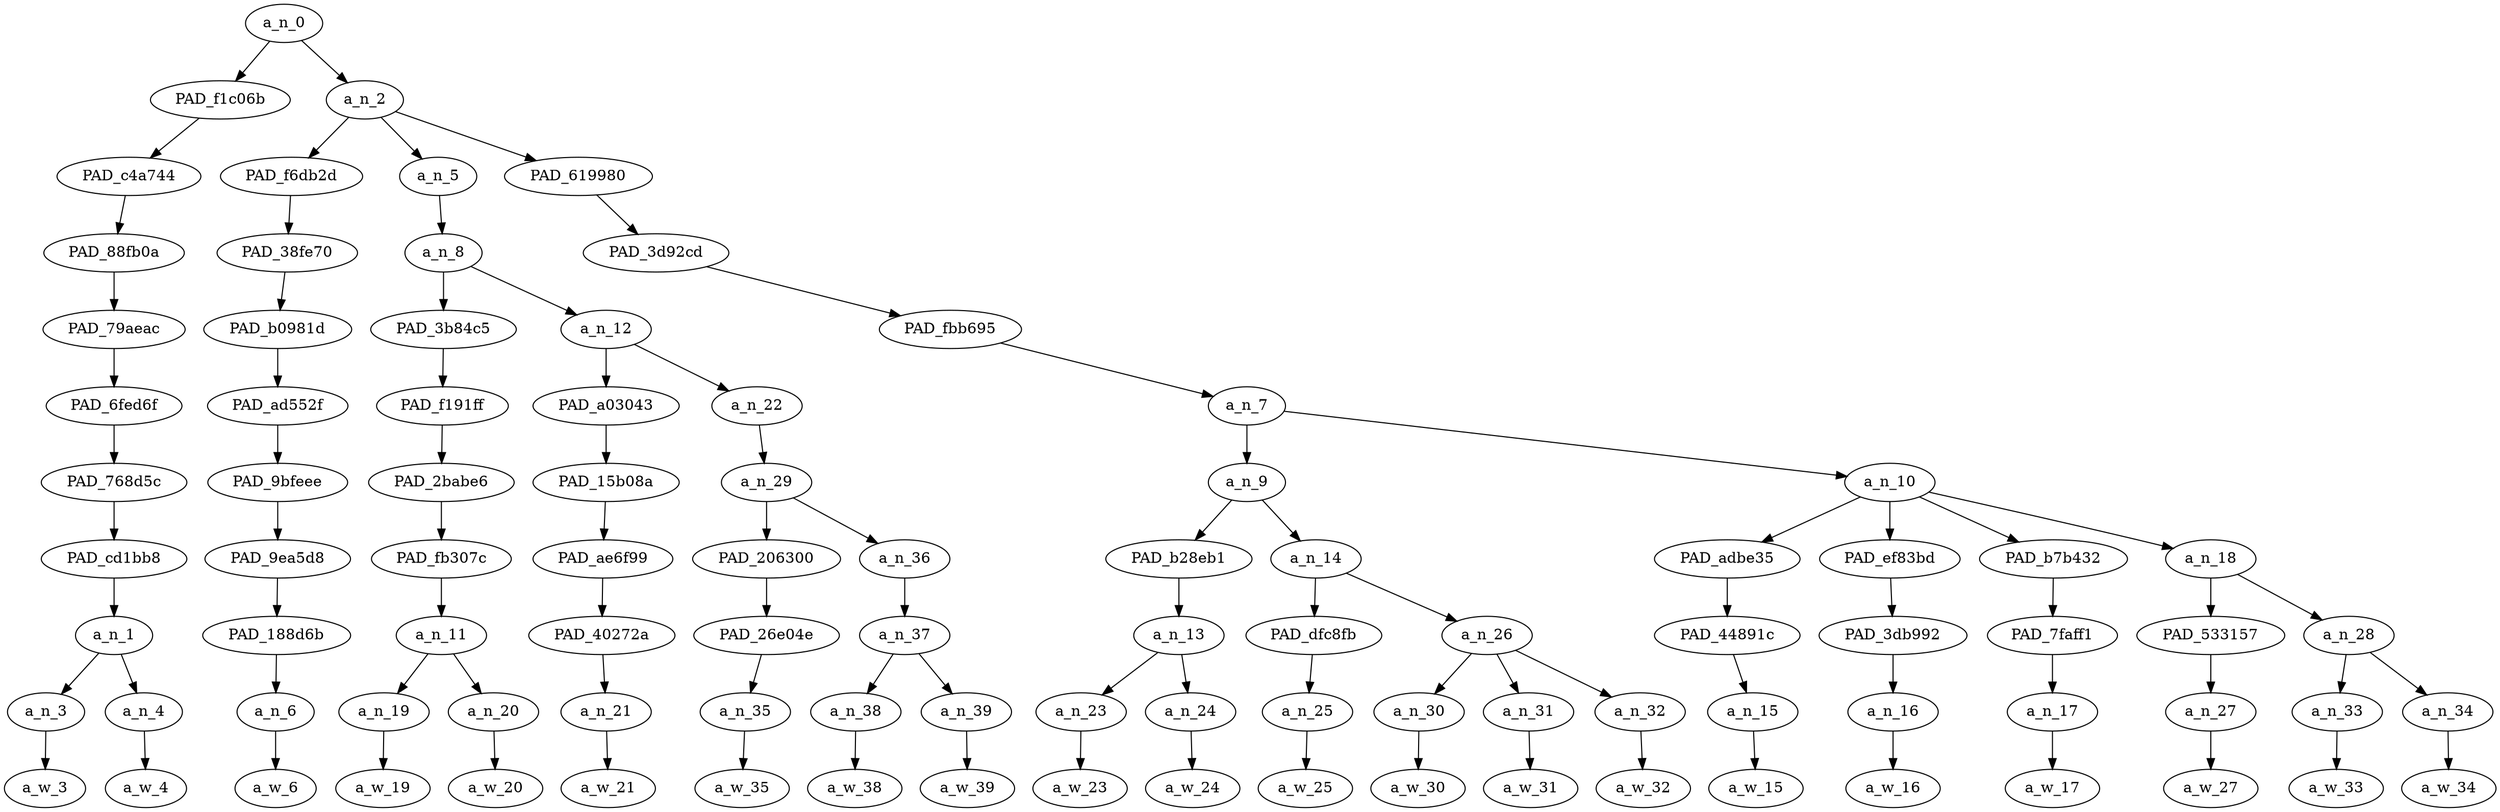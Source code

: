 strict digraph "" {
	a_n_0	[div_dir=1,
		index=0,
		level=10,
		pos="4.484375,10!",
		text_span="[0, 1, 2, 3, 4, 5, 6, 7, 8, 9, 10, 11, 12, 13, 14, 15, 16, 17, 18, 19, 20]",
		value=1.00000002];
	PAD_f1c06b	[div_dir=1,
		index=0,
		level=9,
		pos="0.5,9!",
		text_span="[0, 1]",
		value=0.12447607];
	a_n_0 -> PAD_f1c06b;
	a_n_2	[div_dir=1,
		index=1,
		level=9,
		pos="8.46875,9!",
		text_span="[2, 3, 4, 5, 6, 7, 8, 9, 10, 11, 12, 13, 14, 15, 16, 17, 18, 19, 20]",
		value=0.87533481];
	a_n_0 -> a_n_2;
	PAD_c4a744	[div_dir=1,
		index=0,
		level=8,
		pos="0.5,8!",
		text_span="[0, 1]",
		value=0.12447607];
	PAD_f1c06b -> PAD_c4a744;
	PAD_88fb0a	[div_dir=1,
		index=0,
		level=7,
		pos="0.5,7!",
		text_span="[0, 1]",
		value=0.12447607];
	PAD_c4a744 -> PAD_88fb0a;
	PAD_79aeac	[div_dir=1,
		index=0,
		level=6,
		pos="0.5,6!",
		text_span="[0, 1]",
		value=0.12447607];
	PAD_88fb0a -> PAD_79aeac;
	PAD_6fed6f	[div_dir=1,
		index=0,
		level=5,
		pos="0.5,5!",
		text_span="[0, 1]",
		value=0.12447607];
	PAD_79aeac -> PAD_6fed6f;
	PAD_768d5c	[div_dir=1,
		index=0,
		level=4,
		pos="0.5,4!",
		text_span="[0, 1]",
		value=0.12447607];
	PAD_6fed6f -> PAD_768d5c;
	PAD_cd1bb8	[div_dir=1,
		index=0,
		level=3,
		pos="0.5,3!",
		text_span="[0, 1]",
		value=0.12447607];
	PAD_768d5c -> PAD_cd1bb8;
	a_n_1	[div_dir=1,
		index=0,
		level=2,
		pos="0.5,2!",
		text_span="[0, 1]",
		value=0.12447607];
	PAD_cd1bb8 -> a_n_1;
	a_n_3	[div_dir=1,
		index=0,
		level=1,
		pos="0.0,1!",
		text_span="[0]",
		value=0.06456121];
	a_n_1 -> a_n_3;
	a_n_4	[div_dir=-1,
		index=1,
		level=1,
		pos="1.0,1!",
		text_span="[1]",
		value=0.05963759];
	a_n_1 -> a_n_4;
	a_w_3	[div_dir=0,
		index=0,
		level=0,
		pos="0,0!",
		text_span="[0]",
		value="<user>"];
	a_n_3 -> a_w_3;
	a_w_4	[div_dir=0,
		index=1,
		level=0,
		pos="1,0!",
		text_span="[1]",
		value="<user>1"];
	a_n_4 -> a_w_4;
	PAD_f6db2d	[div_dir=1,
		index=2,
		level=8,
		pos="8.0,8!",
		text_span="[8]",
		value=0.03416478];
	a_n_2 -> PAD_f6db2d;
	a_n_5	[div_dir=-1,
		index=1,
		level=8,
		pos="3.6875,8!",
		text_span="[2, 3, 4, 5, 6, 7]",
		value=0.32611457];
	a_n_2 -> a_n_5;
	PAD_619980	[div_dir=1,
		index=3,
		level=8,
		pos="13.71875,8!",
		text_span="[9, 10, 11, 12, 13, 14, 15, 16, 17, 18, 19, 20]",
		value=0.51489662];
	a_n_2 -> PAD_619980;
	PAD_38fe70	[div_dir=1,
		index=2,
		level=7,
		pos="8.0,7!",
		text_span="[8]",
		value=0.03416478];
	PAD_f6db2d -> PAD_38fe70;
	PAD_b0981d	[div_dir=1,
		index=3,
		level=6,
		pos="8.0,6!",
		text_span="[8]",
		value=0.03416478];
	PAD_38fe70 -> PAD_b0981d;
	PAD_ad552f	[div_dir=1,
		index=4,
		level=5,
		pos="8.0,5!",
		text_span="[8]",
		value=0.03416478];
	PAD_b0981d -> PAD_ad552f;
	PAD_9bfeee	[div_dir=1,
		index=4,
		level=4,
		pos="8.0,4!",
		text_span="[8]",
		value=0.03416478];
	PAD_ad552f -> PAD_9bfeee;
	PAD_9ea5d8	[div_dir=1,
		index=5,
		level=3,
		pos="8.0,3!",
		text_span="[8]",
		value=0.03416478];
	PAD_9bfeee -> PAD_9ea5d8;
	PAD_188d6b	[div_dir=1,
		index=5,
		level=2,
		pos="8.0,2!",
		text_span="[8]",
		value=0.03416478];
	PAD_9ea5d8 -> PAD_188d6b;
	a_n_6	[div_dir=1,
		index=8,
		level=1,
		pos="8.0,1!",
		text_span="[8]",
		value=0.03416478];
	PAD_188d6b -> a_n_6;
	a_w_6	[div_dir=0,
		index=8,
		level=0,
		pos="8,0!",
		text_span="[8]",
		value=but];
	a_n_6 -> a_w_6;
	a_n_8	[div_dir=-1,
		index=1,
		level=7,
		pos="3.6875,7!",
		text_span="[2, 3, 4, 5, 6, 7]",
		value=0.32610582];
	a_n_5 -> a_n_8;
	PAD_3b84c5	[div_dir=-1,
		index=1,
		level=6,
		pos="2.5,6!",
		text_span="[2, 3]",
		value=0.09128214];
	a_n_8 -> PAD_3b84c5;
	a_n_12	[div_dir=1,
		index=2,
		level=6,
		pos="4.875,6!",
		text_span="[4, 5, 6, 7]",
		value=0.23481493];
	a_n_8 -> a_n_12;
	PAD_f191ff	[div_dir=-1,
		index=1,
		level=5,
		pos="2.5,5!",
		text_span="[2, 3]",
		value=0.09128214];
	PAD_3b84c5 -> PAD_f191ff;
	PAD_2babe6	[div_dir=-1,
		index=1,
		level=4,
		pos="2.5,4!",
		text_span="[2, 3]",
		value=0.09128214];
	PAD_f191ff -> PAD_2babe6;
	PAD_fb307c	[div_dir=-1,
		index=1,
		level=3,
		pos="2.5,3!",
		text_span="[2, 3]",
		value=0.09128214];
	PAD_2babe6 -> PAD_fb307c;
	a_n_11	[div_dir=-1,
		index=1,
		level=2,
		pos="2.5,2!",
		text_span="[2, 3]",
		value=0.09128214];
	PAD_fb307c -> a_n_11;
	a_n_19	[div_dir=-1,
		index=2,
		level=1,
		pos="2.0,1!",
		text_span="[2]",
		value=0.04925534];
	a_n_11 -> a_n_19;
	a_n_20	[div_dir=1,
		index=3,
		level=1,
		pos="3.0,1!",
		text_span="[3]",
		value=0.04199703];
	a_n_11 -> a_n_20;
	a_w_19	[div_dir=0,
		index=2,
		level=0,
		pos="2,0!",
		text_span="[2]",
		value=you];
	a_n_19 -> a_w_19;
	a_w_20	[div_dir=0,
		index=3,
		level=0,
		pos="3,0!",
		text_span="[3]",
		value=all];
	a_n_20 -> a_w_20;
	PAD_a03043	[div_dir=1,
		index=2,
		level=5,
		pos="4.0,5!",
		text_span="[4]",
		value=0.04289049];
	a_n_12 -> PAD_a03043;
	a_n_22	[div_dir=-1,
		index=3,
		level=5,
		pos="5.75,5!",
		text_span="[5, 6, 7]",
		value=0.19191300];
	a_n_12 -> a_n_22;
	PAD_15b08a	[div_dir=1,
		index=2,
		level=4,
		pos="4.0,4!",
		text_span="[4]",
		value=0.04289049];
	PAD_a03043 -> PAD_15b08a;
	PAD_ae6f99	[div_dir=1,
		index=2,
		level=3,
		pos="4.0,3!",
		text_span="[4]",
		value=0.04289049];
	PAD_15b08a -> PAD_ae6f99;
	PAD_40272a	[div_dir=1,
		index=2,
		level=2,
		pos="4.0,2!",
		text_span="[4]",
		value=0.04289049];
	PAD_ae6f99 -> PAD_40272a;
	a_n_21	[div_dir=1,
		index=4,
		level=1,
		pos="4.0,1!",
		text_span="[4]",
		value=0.04289049];
	PAD_40272a -> a_n_21;
	a_w_21	[div_dir=0,
		index=4,
		level=0,
		pos="4,0!",
		text_span="[4]",
		value=keep];
	a_n_21 -> a_w_21;
	a_n_29	[div_dir=-1,
		index=3,
		level=4,
		pos="5.75,4!",
		text_span="[5, 6, 7]",
		value=0.19186973];
	a_n_22 -> a_n_29;
	PAD_206300	[div_dir=1,
		index=3,
		level=3,
		pos="5.0,3!",
		text_span="[5]",
		value=0.04814951];
	a_n_29 -> PAD_206300;
	a_n_36	[div_dir=-1,
		index=4,
		level=3,
		pos="6.5,3!",
		text_span="[6, 7]",
		value=0.14367694];
	a_n_29 -> a_n_36;
	PAD_26e04e	[div_dir=1,
		index=3,
		level=2,
		pos="5.0,2!",
		text_span="[5]",
		value=0.04814951];
	PAD_206300 -> PAD_26e04e;
	a_n_35	[div_dir=1,
		index=5,
		level=1,
		pos="5.0,1!",
		text_span="[5]",
		value=0.04814951];
	PAD_26e04e -> a_n_35;
	a_w_35	[div_dir=0,
		index=5,
		level=0,
		pos="5,0!",
		text_span="[5]",
		value=saying];
	a_n_35 -> a_w_35;
	a_n_37	[div_dir=-1,
		index=4,
		level=2,
		pos="6.5,2!",
		text_span="[6, 7]",
		value=0.14360732];
	a_n_36 -> a_n_37;
	a_n_38	[div_dir=1,
		index=6,
		level=1,
		pos="6.0,1!",
		text_span="[6]",
		value=0.05489909];
	a_n_37 -> a_n_38;
	a_n_39	[div_dir=-1,
		index=7,
		level=1,
		pos="7.0,1!",
		text_span="[7]",
		value=0.08863861];
	a_n_37 -> a_n_39;
	a_w_38	[div_dir=0,
		index=6,
		level=0,
		pos="6,0!",
		text_span="[6]",
		value=woke];
	a_n_38 -> a_w_38;
	a_w_39	[div_dir=0,
		index=7,
		level=0,
		pos="7,0!",
		text_span="[7]",
		value=disney];
	a_n_39 -> a_w_39;
	PAD_3d92cd	[div_dir=1,
		index=3,
		level=7,
		pos="13.71875,7!",
		text_span="[9, 10, 11, 12, 13, 14, 15, 16, 17, 18, 19, 20]",
		value=0.51489662];
	PAD_619980 -> PAD_3d92cd;
	PAD_fbb695	[div_dir=1,
		index=4,
		level=6,
		pos="13.71875,6!",
		text_span="[9, 10, 11, 12, 13, 14, 15, 16, 17, 18, 19, 20]",
		value=0.51489662];
	PAD_3d92cd -> PAD_fbb695;
	a_n_7	[div_dir=1,
		index=5,
		level=5,
		pos="13.71875,5!",
		text_span="[9, 10, 11, 12, 13, 14, 15, 16, 17, 18, 19, 20]",
		value=0.51489662];
	PAD_fbb695 -> a_n_7;
	a_n_9	[div_dir=1,
		index=5,
		level=4,
		pos="10.75,4!",
		text_span="[9, 10, 11, 12, 13, 14]",
		value=0.21090379];
	a_n_7 -> a_n_9;
	a_n_10	[div_dir=1,
		index=6,
		level=4,
		pos="16.6875,4!",
		text_span="[15, 16, 17, 18, 19, 20]",
		value=0.30384842];
	a_n_7 -> a_n_10;
	PAD_b28eb1	[div_dir=1,
		index=6,
		level=3,
		pos="9.5,3!",
		text_span="[9, 10]",
		value=0.06271002];
	a_n_9 -> PAD_b28eb1;
	a_n_14	[div_dir=1,
		index=7,
		level=3,
		pos="12.0,3!",
		text_span="[11, 12, 13, 14]",
		value=0.14798819];
	a_n_9 -> a_n_14;
	a_n_13	[div_dir=1,
		index=6,
		level=2,
		pos="9.5,2!",
		text_span="[9, 10]",
		value=0.06271002];
	PAD_b28eb1 -> a_n_13;
	a_n_23	[div_dir=1,
		index=9,
		level=1,
		pos="9.0,1!",
		text_span="[9]",
		value=0.02899963];
	a_n_13 -> a_n_23;
	a_n_24	[div_dir=1,
		index=10,
		level=1,
		pos="10.0,1!",
		text_span="[10]",
		value=0.03365655];
	a_n_13 -> a_n_24;
	a_w_23	[div_dir=0,
		index=9,
		level=0,
		pos="9,0!",
		text_span="[9]",
		value=the];
	a_n_23 -> a_w_23;
	a_w_24	[div_dir=0,
		index=10,
		level=0,
		pos="10,0!",
		text_span="[10]",
		value=board];
	a_n_24 -> a_w_24;
	PAD_dfc8fb	[div_dir=1,
		index=7,
		level=2,
		pos="11.0,2!",
		text_span="[11]",
		value=0.02694497];
	a_n_14 -> PAD_dfc8fb;
	a_n_26	[div_dir=1,
		index=8,
		level=2,
		pos="13.0,2!",
		text_span="[12, 13, 14]",
		value=0.12082717];
	a_n_14 -> a_n_26;
	a_n_25	[div_dir=1,
		index=11,
		level=1,
		pos="11.0,1!",
		text_span="[11]",
		value=0.02694497];
	PAD_dfc8fb -> a_n_25;
	a_w_25	[div_dir=0,
		index=11,
		level=0,
		pos="11,0!",
		text_span="[11]",
		value=of];
	a_n_25 -> a_w_25;
	a_n_30	[div_dir=1,
		index=12,
		level=1,
		pos="12.0,1!",
		text_span="[12]",
		value=0.03926425];
	a_n_26 -> a_n_30;
	a_n_31	[div_dir=1,
		index=13,
		level=1,
		pos="13.0,1!",
		text_span="[13]",
		value=0.03354104];
	a_n_26 -> a_n_31;
	a_n_32	[div_dir=-1,
		index=14,
		level=1,
		pos="14.0,1!",
		text_span="[14]",
		value=0.04787705];
	a_n_26 -> a_n_32;
	a_w_30	[div_dir=0,
		index=12,
		level=0,
		pos="12,0!",
		text_span="[12]",
		value=directors];
	a_n_30 -> a_w_30;
	a_w_31	[div_dir=0,
		index=13,
		level=0,
		pos="13,0!",
		text_span="[13]",
		value=and];
	a_n_31 -> a_w_31;
	a_w_32	[div_dir=0,
		index=14,
		level=0,
		pos="14,0!",
		text_span="[14]",
		value=presidents];
	a_n_32 -> a_w_32;
	PAD_adbe35	[div_dir=1,
		index=8,
		level=3,
		pos="15.0,3!",
		text_span="[15]",
		value=0.03468580];
	a_n_10 -> PAD_adbe35;
	PAD_ef83bd	[div_dir=1,
		index=9,
		level=3,
		pos="16.0,3!",
		text_span="[16]",
		value=0.04170043];
	a_n_10 -> PAD_ef83bd;
	PAD_b7b432	[div_dir=1,
		index=10,
		level=3,
		pos="17.0,3!",
		text_span="[17]",
		value=0.08232658];
	a_n_10 -> PAD_b7b432;
	a_n_18	[div_dir=-1,
		index=11,
		level=3,
		pos="18.75,3!",
		text_span="[18, 19, 20]",
		value=0.14513376];
	a_n_10 -> a_n_18;
	PAD_44891c	[div_dir=1,
		index=9,
		level=2,
		pos="15.0,2!",
		text_span="[15]",
		value=0.03468580];
	PAD_adbe35 -> PAD_44891c;
	a_n_15	[div_dir=1,
		index=15,
		level=1,
		pos="15.0,1!",
		text_span="[15]",
		value=0.03468580];
	PAD_44891c -> a_n_15;
	a_w_15	[div_dir=0,
		index=15,
		level=0,
		pos="15,0!",
		text_span="[15]",
		value=are];
	a_n_15 -> a_w_15;
	PAD_3db992	[div_dir=1,
		index=10,
		level=2,
		pos="16.0,2!",
		text_span="[16]",
		value=0.04170043];
	PAD_ef83bd -> PAD_3db992;
	a_n_16	[div_dir=1,
		index=16,
		level=1,
		pos="16.0,1!",
		text_span="[16]",
		value=0.04170043];
	PAD_3db992 -> a_n_16;
	a_w_16	[div_dir=0,
		index=16,
		level=0,
		pos="16,0!",
		text_span="[16]",
		value=all1];
	a_n_16 -> a_w_16;
	PAD_7faff1	[div_dir=1,
		index=11,
		level=2,
		pos="17.0,2!",
		text_span="[17]",
		value=0.08232658];
	PAD_b7b432 -> PAD_7faff1;
	a_n_17	[div_dir=1,
		index=17,
		level=1,
		pos="17.0,1!",
		text_span="[17]",
		value=0.08232658];
	PAD_7faff1 -> a_n_17;
	a_w_17	[div_dir=0,
		index=17,
		level=0,
		pos="17,0!",
		text_span="[17]",
		value=white];
	a_n_17 -> a_w_17;
	PAD_533157	[div_dir=1,
		index=12,
		level=2,
		pos="18.0,2!",
		text_span="[18]",
		value=0.04281444];
	a_n_18 -> PAD_533157;
	a_n_28	[div_dir=-1,
		index=13,
		level=2,
		pos="19.5,2!",
		text_span="[19, 20]",
		value=0.10216474];
	a_n_18 -> a_n_28;
	a_n_27	[div_dir=1,
		index=18,
		level=1,
		pos="18.0,1!",
		text_span="[18]",
		value=0.04281444];
	PAD_533157 -> a_n_27;
	a_w_27	[div_dir=0,
		index=18,
		level=0,
		pos="18,0!",
		text_span="[18]",
		value=besides];
	a_n_27 -> a_w_27;
	a_n_33	[div_dir=1,
		index=19,
		level=1,
		pos="19.0,1!",
		text_span="[19]",
		value=0.04036157];
	a_n_28 -> a_n_33;
	a_n_34	[div_dir=-1,
		index=20,
		level=1,
		pos="20.0,1!",
		text_span="[20]",
		value=0.06155762];
	a_n_28 -> a_n_34;
	a_w_33	[div_dir=0,
		index=19,
		level=0,
		pos="19,0!",
		text_span="[19]",
		value=one];
	a_n_33 -> a_w_33;
	a_w_34	[div_dir=0,
		index=20,
		level=0,
		pos="20,0!",
		text_span="[20]",
		value=guy];
	a_n_34 -> a_w_34;
}
